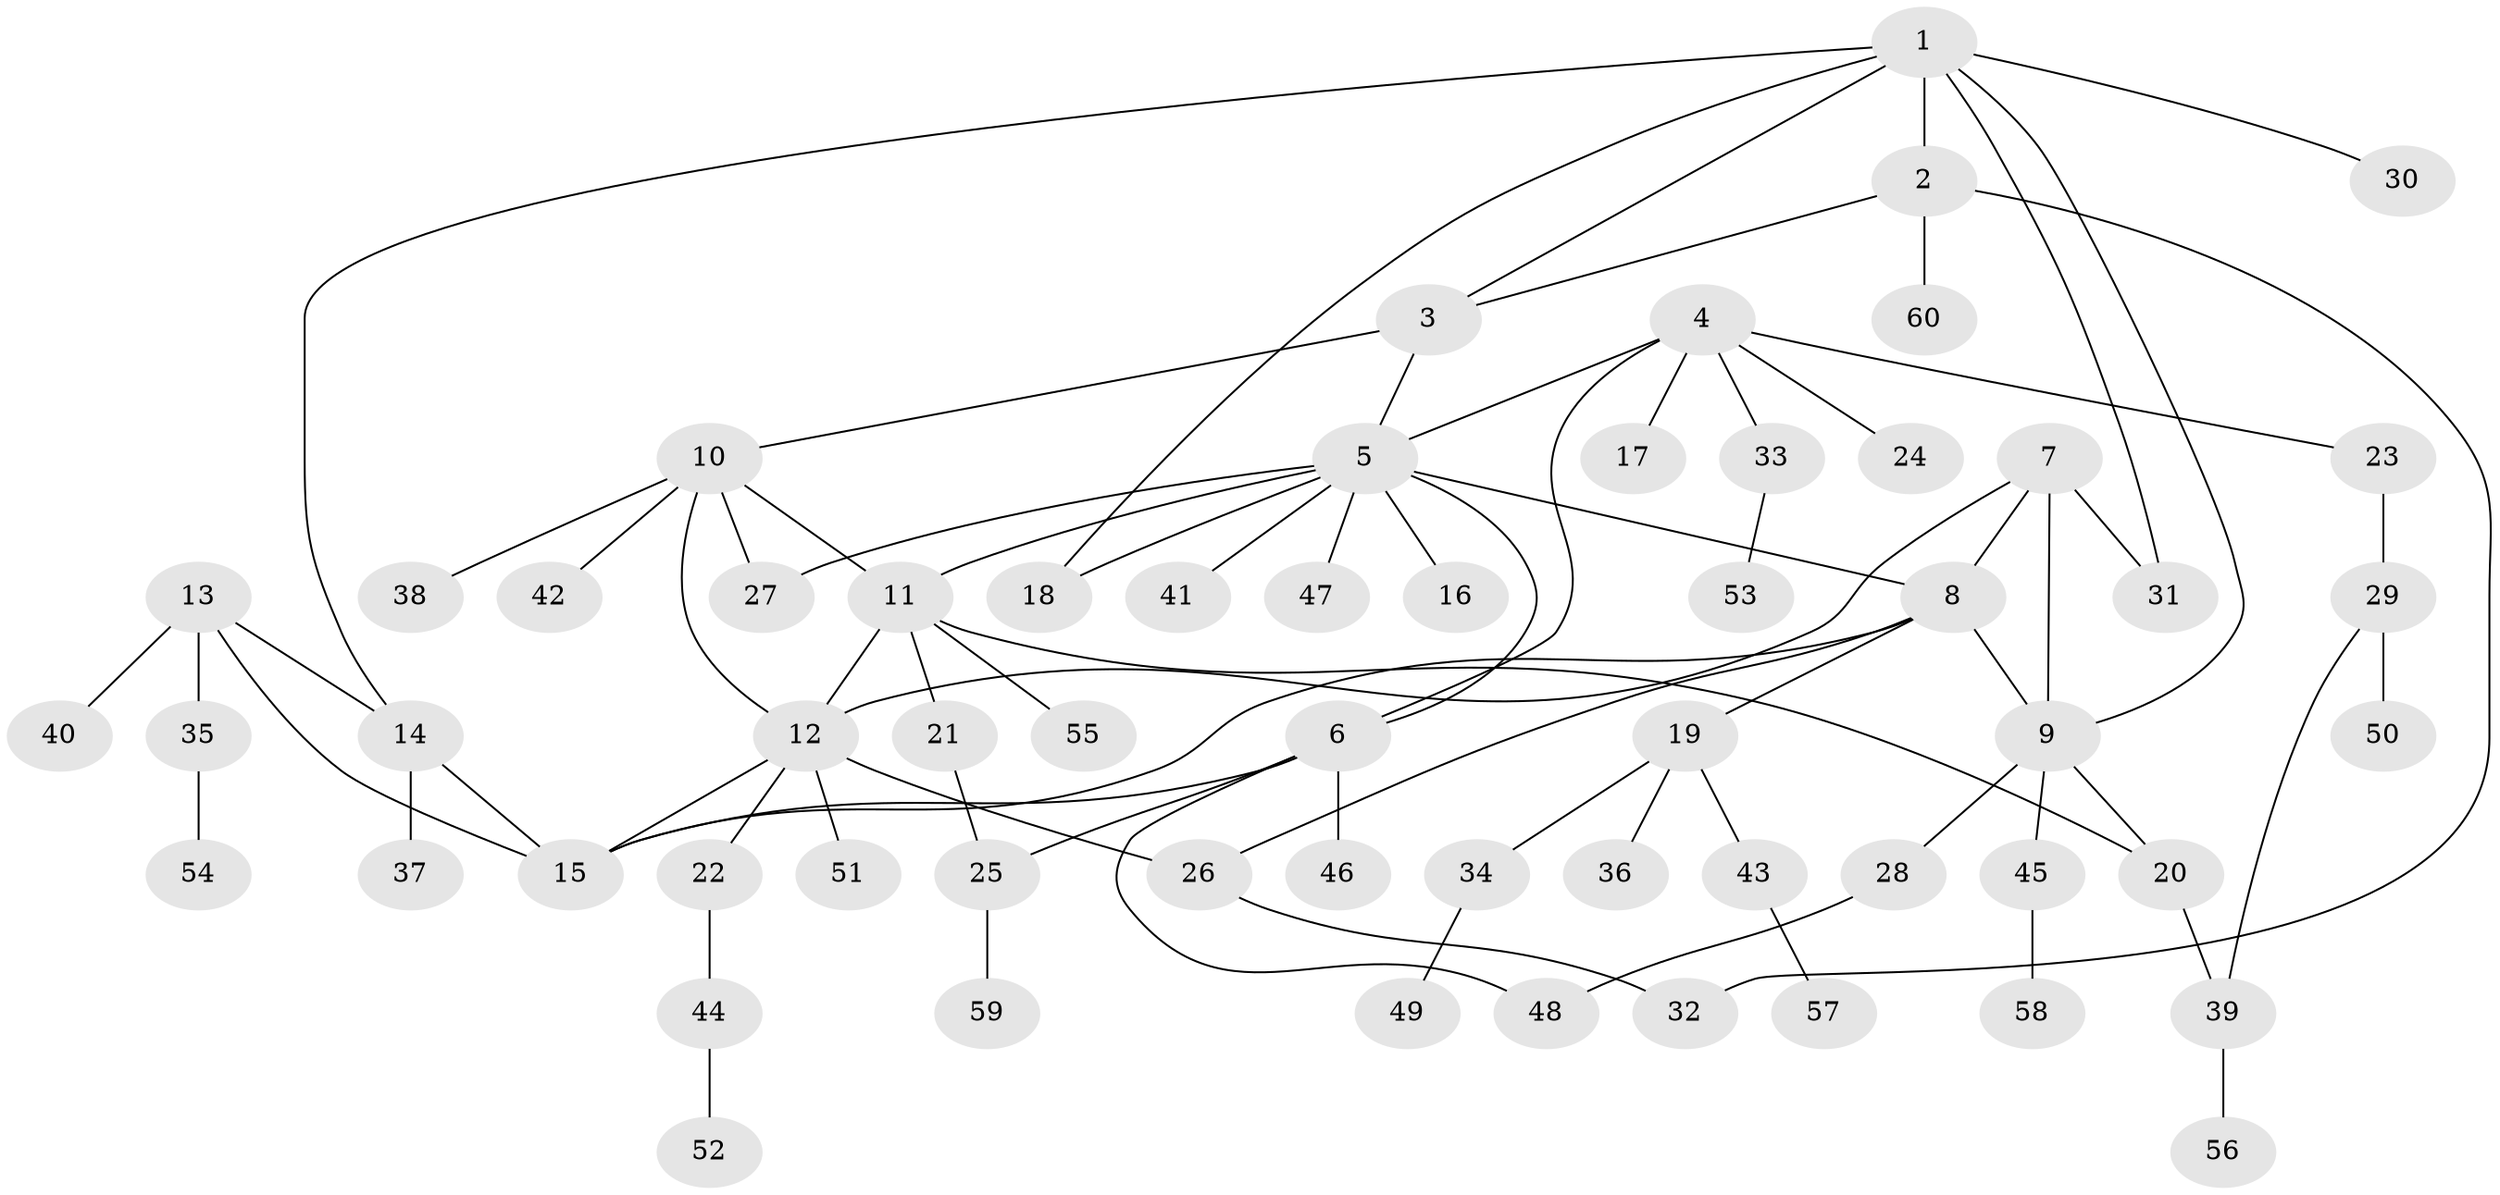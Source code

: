 // Generated by graph-tools (version 1.1) at 2025/15/03/09/25 04:15:54]
// undirected, 60 vertices, 79 edges
graph export_dot {
graph [start="1"]
  node [color=gray90,style=filled];
  1;
  2;
  3;
  4;
  5;
  6;
  7;
  8;
  9;
  10;
  11;
  12;
  13;
  14;
  15;
  16;
  17;
  18;
  19;
  20;
  21;
  22;
  23;
  24;
  25;
  26;
  27;
  28;
  29;
  30;
  31;
  32;
  33;
  34;
  35;
  36;
  37;
  38;
  39;
  40;
  41;
  42;
  43;
  44;
  45;
  46;
  47;
  48;
  49;
  50;
  51;
  52;
  53;
  54;
  55;
  56;
  57;
  58;
  59;
  60;
  1 -- 2;
  1 -- 3;
  1 -- 9;
  1 -- 14;
  1 -- 18;
  1 -- 30;
  1 -- 31;
  2 -- 3;
  2 -- 32;
  2 -- 60;
  3 -- 5;
  3 -- 10;
  4 -- 5;
  4 -- 6;
  4 -- 17;
  4 -- 23;
  4 -- 24;
  4 -- 33;
  5 -- 6;
  5 -- 8;
  5 -- 11;
  5 -- 16;
  5 -- 18;
  5 -- 27;
  5 -- 41;
  5 -- 47;
  6 -- 15;
  6 -- 25;
  6 -- 46;
  6 -- 48;
  7 -- 8;
  7 -- 9;
  7 -- 12;
  7 -- 31;
  8 -- 9;
  8 -- 15;
  8 -- 19;
  8 -- 26;
  9 -- 20;
  9 -- 28;
  9 -- 45;
  10 -- 11;
  10 -- 12;
  10 -- 27;
  10 -- 38;
  10 -- 42;
  11 -- 12;
  11 -- 20;
  11 -- 21;
  11 -- 55;
  12 -- 15;
  12 -- 22;
  12 -- 26;
  12 -- 51;
  13 -- 14;
  13 -- 15;
  13 -- 35;
  13 -- 40;
  14 -- 15;
  14 -- 37;
  19 -- 34;
  19 -- 36;
  19 -- 43;
  20 -- 39;
  21 -- 25;
  22 -- 44;
  23 -- 29;
  25 -- 59;
  26 -- 32;
  28 -- 48;
  29 -- 39;
  29 -- 50;
  33 -- 53;
  34 -- 49;
  35 -- 54;
  39 -- 56;
  43 -- 57;
  44 -- 52;
  45 -- 58;
}
